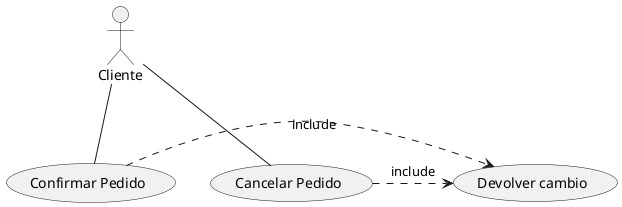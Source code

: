 @startuml
'https://plantuml.com/use-case-diagram
(Confirmar Pedido) as CoP
(Cancelar Pedido) as CaP
(Devolver cambio) as DC
:Cliente: -- CoP
:Cliente: -- CaP
CoP .> DC : include
CaP .> DC : include
@enduml
